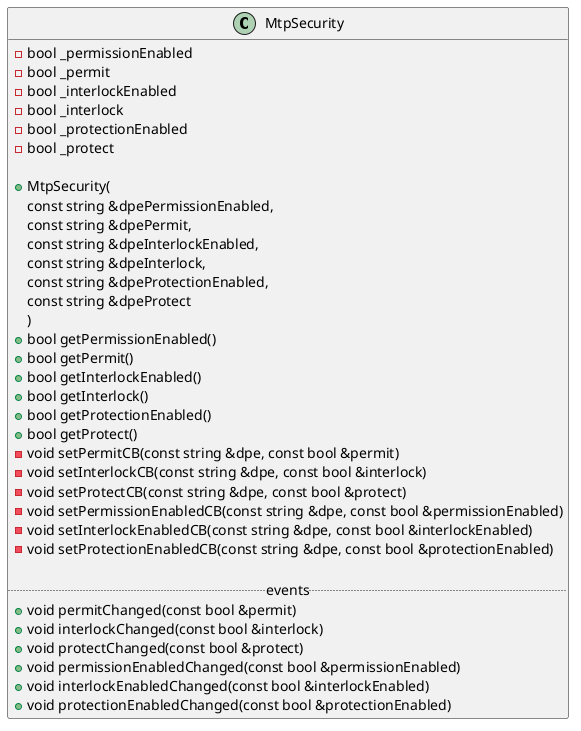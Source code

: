 @startuml MtpSecurity

class MtpSecurity
{
    - bool _permissionEnabled
    - bool _permit
    - bool _interlockEnabled
    - bool _interlock
    - bool _protectionEnabled
    - bool _protect

    + MtpSecurity(
        const string &dpePermissionEnabled,
        const string &dpePermit,
        const string &dpeInterlockEnabled,
        const string &dpeInterlock,
        const string &dpeProtectionEnabled,
        const string &dpeProtect
    )
    + bool getPermissionEnabled()
    + bool getPermit()
    + bool getInterlockEnabled()
    + bool getInterlock()
    + bool getProtectionEnabled()
    + bool getProtect()
    - void setPermitCB(const string &dpe, const bool &permit)
    - void setInterlockCB(const string &dpe, const bool &interlock)
    - void setProtectCB(const string &dpe, const bool &protect)
    - void setPermissionEnabledCB(const string &dpe, const bool &permissionEnabled)
    - void setInterlockEnabledCB(const string &dpe, const bool &interlockEnabled)
    - void setProtectionEnabledCB(const string &dpe, const bool &protectionEnabled)

    ..events..
    + void permitChanged(const bool &permit)
    + void interlockChanged(const bool &interlock)
    + void protectChanged(const bool &protect)
    + void permissionEnabledChanged(const bool &permissionEnabled)
    + void interlockEnabledChanged(const bool &interlockEnabled)
    + void protectionEnabledChanged(const bool &protectionEnabled)
}